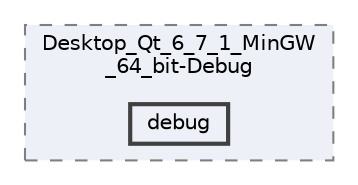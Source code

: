 digraph "debug"
{
 // LATEX_PDF_SIZE
  bgcolor="transparent";
  edge [fontname=Helvetica,fontsize=10,labelfontname=Helvetica,labelfontsize=10];
  node [fontname=Helvetica,fontsize=10,shape=box,height=0.2,width=0.4];
  compound=true
  subgraph clusterdir_df4e07cea54c3aa5bea0bd377454449b {
    graph [ bgcolor="#edf0f7", pencolor="grey50", label="Desktop_Qt_6_7_1_MinGW\l_64_bit-Debug", fontname=Helvetica,fontsize=10 style="filled,dashed", URL="dir_df4e07cea54c3aa5bea0bd377454449b.html",tooltip=""]
  dir_c4b4be154d373b36fe31e2957f61afbc [label="debug", fillcolor="#edf0f7", color="grey25", style="filled,bold", URL="dir_c4b4be154d373b36fe31e2957f61afbc.html",tooltip=""];
  }
}
